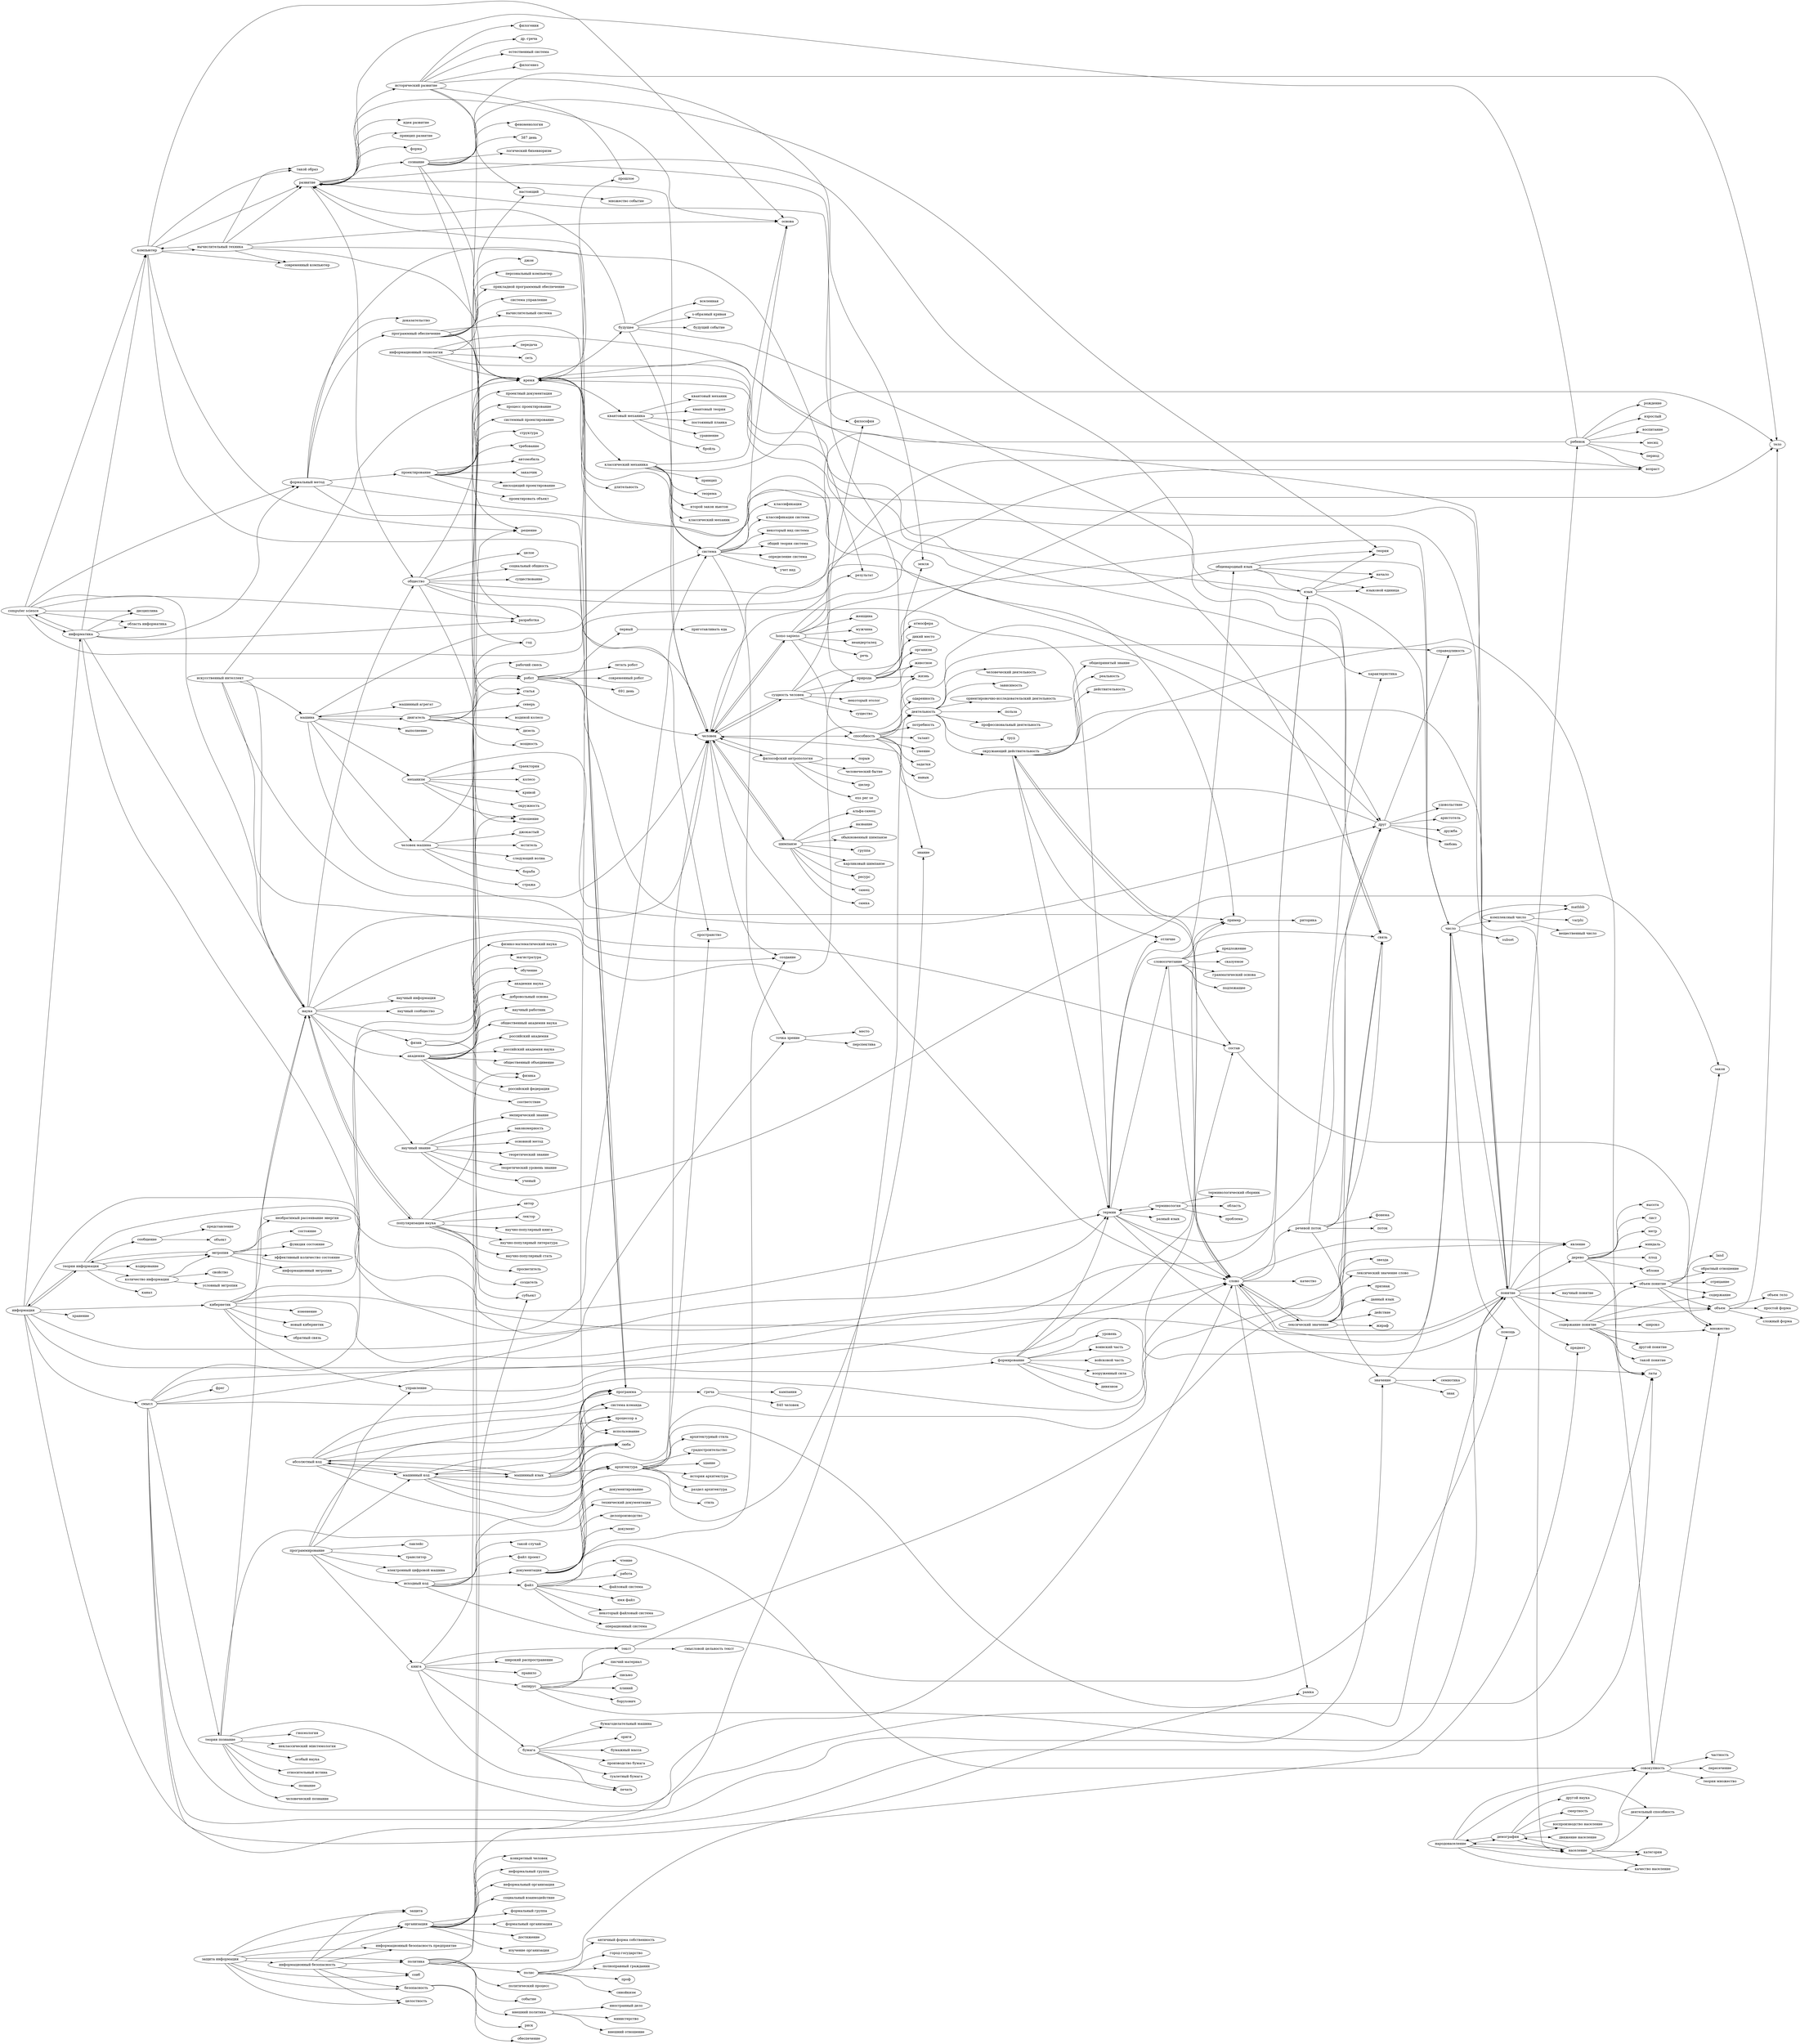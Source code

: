 digraph g {
	rankdir=LR
	"computer science" -> "дисциплина"
	"computer science" -> "информатика"
	"computer science" -> "компьютер"
	"computer science" -> "наука"
	"computer science" -> "область информатика"
	"computer science" -> "разработка"
	"computer science" -> "термин"
	"computer science" -> "формальный метод"
	"homo sapiens" -> "возраст"
	"homo sapiens" -> "женщина"
	"homo sapiens" -> "мужчина"
	"homo sapiens" -> "неандерталец"
	"homo sapiens" -> "результат"
	"homo sapiens" -> "речь"
	"homo sapiens" -> "способность"
	"homo sapiens" -> "человек"
	"homo sapiens" -> "число"
	"абсолютный код" -> "архитектура"
	"абсолютный код" -> "люба"
	"абсолютный код" -> "машинный код"
	"абсолютный код" -> "машинный язык"
	"абсолютный код" -> "программа"
	"абсолютный код" -> "процессор a"
	"абсолютный код" -> "система команда"
	"академия" -> "академия наука"
	"академия" -> "добровольный основа"
	"академия" -> "научный работник"
	"академия" -> "общественный академия наука"
	"академия" -> "общественный объединение"
	"академия" -> "российский академия"
	"академия" -> "российский академия наука"
	"академия" -> "российский федерация"
	"академия" -> "соответствие"
	"архитектура" -> "архитектурный стиль"
	"архитектура" -> "градостроительство"
	"архитектура" -> "друг"
	"архитектура" -> "здание"
	"архитектура" -> "история архитектура"
	"архитектура" -> "латы"
	"архитектура" -> "пространство"
	"архитектура" -> "раздел архитектура"
	"архитектура" -> "стиль"
	"безопасность" -> "обеспечение"
	"безопасность" -> "риск"
	"будущее" -> "s-образный кривая"
	"будущее" -> "будущий событие"
	"будущее" -> "вселенная"
	"будущее" -> "развитие"
	"будущее" -> "связь"
	"будущее" -> "человек"
	"бумага" -> "бумагоделательный машина"
	"бумага" -> "бумажный масса"
	"бумага" -> "ориги"
	"бумага" -> "печать"
	"бумага" -> "производство бумага"
	"бумага" -> "туалетный бумага"
	"внешний политика" -> "внешний отношение"
	"внешний политика" -> "иностранный дело"
	"внешний политика" -> "министерство"
	"время" -> "будущее"
	"время" -> "длительность"
	"время" -> "квантовый механика"
	"время" -> "классический механика"
	"время" -> "пространство"
	"время" -> "прошлое"
	"время" -> "характеристика"
	"вычислительный техника" -> "компьютер"
	"вычислительный техника" -> "основа"
	"вычислительный техника" -> "программа"
	"вычислительный техника" -> "развитие"
	"вычислительный техника" -> "решение"
	"вычислительный техника" -> "современный компьютер"
	"вычислительный техника" -> "такой образ"
	"греча" -> "840 человек"
	"греча" -> "кампания"
	"двигатель" -> "водяной колесо"
	"двигатель" -> "год"
	"двигатель" -> "дизель"
	"двигатель" -> "машина"
	"двигатель" -> "мощность"
	"двигатель" -> "рабочий смесь"
	"двигатель" -> "северь"
	"демография" -> "воспроизводство население"
	"демография" -> "движение население"
	"демография" -> "другой наука"
	"демография" -> "народонаселение"
	"демография" -> "население"
	"демография" -> "смертность"
	"дерево" -> "высота"
	"дерево" -> "латы"
	"дерево" -> "лист"
	"дерево" -> "метр"
	"дерево" -> "миндаль"
	"дерево" -> "плод"
	"дерево" -> "яблоня"
	"деятельность" -> "зависимость"
	"деятельность" -> "окружающий действительность"
	"деятельность" -> "ориентировочно-исследовательский деятельность"
	"деятельность" -> "польза"
	"деятельность" -> "профессиональный деятельность"
	"деятельность" -> "развитие"
	"деятельность" -> "справедливость"
	"деятельность" -> "труд"
	"деятельность" -> "человеческий деятельность"
	"документация" -> "делопроизводство"
	"документация" -> "документ"
	"документация" -> "документирование"
	"документация" -> "использование"
	"документация" -> "программа"
	"документация" -> "совокупность"
	"документация" -> "технический документация"
	"друг" -> "аристотель"
	"друг" -> "дружба"
	"друг" -> "любовь"
	"друг" -> "справедливость"
	"друг" -> "удовольствие"
	"друг" -> "человек"
	"защита информация" -> "безопасность"
	"защита информация" -> "защита"
	"защита информация" -> "информационный безопасность"
	"защита информация" -> "информационный безопасность предприятие"
	"защита информация" -> "организация"
	"защита информация" -> "политика"
	"защита информация" -> "соиб"
	"защита информация" -> "целостность"
	"значение" -> "знак"
	"значение" -> "семиотика"
	"значение" -> "число"
	"информатика" -> "computer science"
	"информатика" -> "дисциплина"
	"информатика" -> "компьютер"
	"информатика" -> "наука"
	"информатика" -> "область информатика"
	"информатика" -> "разработка"
	"информатика" -> "термин"
	"информатика" -> "формальный метод"
	"информационный безопасность" -> "безопасность"
	"информационный безопасность" -> "защита"
	"информационный безопасность" -> "информационный безопасность предприятие"
	"информационный безопасность" -> "организация"
	"информационный безопасность" -> "политика"
	"информационный безопасность" -> "соиб"
	"информационный безопасность" -> "целостность"
	"информационный технология" -> "время"
	"информационный технология" -> "население"
	"информационный технология" -> "настоящий"
	"информационный технология" -> "передача"
	"информационный технология" -> "связь"
	"информационный технология" -> "сеть"
	"информация" -> "информатика"
	"информация" -> "кибернетик"
	"информация" -> "понятие"
	"информация" -> "слово"
	"информация" -> "смысл"
	"информация" -> "теория информация"
	"информация" -> "термин"
	"информация" -> "хранение"
	"информация" -> "число"
	"искусственный интеллект" -> "время"
	"искусственный интеллект" -> "машина"
	"искусственный интеллект" -> "наука"
	"искусственный интеллект" -> "робот"
	"искусственный интеллект" -> "создание"
	"искусственный интеллект" -> "человек"
	"исторический развитие" -> "время"
	"исторический развитие" -> "др.-греча"
	"исторический развитие" -> "естественный система"
	"исторический развитие" -> "земля"
	"исторический развитие" -> "настоящий"
	"исторический развитие" -> "прошлое"
	"исторический развитие" -> "филогенез"
	"исторический развитие" -> "филогения"
	"исходный код" -> "документация"
	"исходный код" -> "помощь"
	"исходный код" -> "такой случай"
	"исходный код" -> "файл"
	"исходный код" -> "файл проект"
	"исходный код" -> "человек"
	"квантовый механика" -> "бройль"
	"квантовый механика" -> "квантовый механик"
	"квантовый механика" -> "квантовый теория"
	"квантовый механика" -> "постоянный планка"
	"квантовый механика" -> "уравнение"
	"кибернетик" -> "изменение"
	"кибернетик" -> "наука"
	"кибернетик" -> "новый кибернетик"
	"кибернетик" -> "обратный связь"
	"кибернетик" -> "понятие"
	"кибернетик" -> "система"
	"кибернетик" -> "статья"
	"кибернетик" -> "управление"
	"классический механика" -> "второй закон ньютон"
	"классический механика" -> "классический механик"
	"классический механика" -> "основа"
	"классический механика" -> "принцип"
	"классический механика" -> "система"
	"классический механика" -> "тело"
	"классический механика" -> "теорема"
	"книга" -> "бумага"
	"книга" -> "время"
	"книга" -> "папирус"
	"книга" -> "печать"
	"книга" -> "правило"
	"книга" -> "текст"
	"книга" -> "широкий распространение"
	"количество информация" -> "свойство"
	"количество информация" -> "условный энтропия"
	"количество информация" -> "энтропия"
	"комплексный число" -> "mathbb"
	"комплексный число" -> "varphi"
	"комплексный число" -> "вещественный число"
	"компьютер" -> "вычислительный техника"
	"компьютер" -> "основа"
	"компьютер" -> "программа"
	"компьютер" -> "развитие"
	"компьютер" -> "решение"
	"компьютер" -> "современный компьютер"
	"компьютер" -> "такой образ"
	"лексический значение" -> "данный язык"
	"лексический значение" -> "действие"
	"лексический значение" -> "жираф"
	"лексический значение" -> "звезда"
	"лексический значение" -> "лексический значение слово"
	"лексический значение" -> "признак"
	"лексический значение" -> "слово"
	"лексический значение" -> "явление"
	"машина" -> "выполнение"
	"машина" -> "двигатель"
	"машина" -> "машинный агрегат"
	"машина" -> "механизм"
	"машина" -> "система"
	"машина" -> "состав"
	"машина" -> "человек-машина"
	"машинный код" -> "абсолютный код"
	"машинный код" -> "архитектура"
	"машинный код" -> "люба"
	"машинный код" -> "машинный язык"
	"машинный код" -> "программа"
	"машинный код" -> "процессор a"
	"машинный код" -> "система команда"
	"машинный язык" -> "абсолютный код"
	"машинный язык" -> "архитектура"
	"машинный язык" -> "люба"
	"машинный язык" -> "машинный код"
	"машинный язык" -> "программа"
	"машинный язык" -> "процессор a"
	"машинный язык" -> "система команда"
	"механизм" -> "друг"
	"механизм" -> "колесо"
	"механизм" -> "кривой"
	"механизм" -> "окружность"
	"механизм" -> "отношение"
	"механизм" -> "траектория"
	"народонаселение" -> "демография"
	"народонаселение" -> "деятельный способность"
	"народонаселение" -> "категория"
	"народонаселение" -> "качество население"
	"народонаселение" -> "население"
	"народонаселение" -> "совокупность"
	"население" -> "демография"
	"население" -> "деятельный способность"
	"население" -> "категория"
	"население" -> "качество население"
	"население" -> "народонаселение"
	"население" -> "совокупность"
	"настоящий" -> "множество событие"
	"наука" -> "академия"
	"наука" -> "научный знание"
	"наука" -> "научный информация"
	"наука" -> "научный сообщество"
	"наука" -> "общество"
	"наука" -> "популяризация наука"
	"наука" -> "природа"
	"наука" -> "физик"
	"наука" -> "человек"
	"научный знание" -> "закон"
	"научный знание" -> "закономерность"
	"научный знание" -> "основной метод"
	"научный знание" -> "теоретический знание"
	"научный знание" -> "теоретический уровень знание"
	"научный знание" -> "ученый"
	"научный знание" -> "эмпирический знание"
	"общенародный язык" -> "время"
	"общенародный язык" -> "начало"
	"общенародный язык" -> "теория"
	"общенародный язык" -> "число"
	"общенародный язык" -> "язык"
	"общенародный язык" -> "языковой единица"
	"общество" -> "время"
	"общество" -> "друг"
	"общество" -> "отношение"
	"общество" -> "понятие"
	"общество" -> "социальный общность"
	"общество" -> "существование"
	"общество" -> "целое"
	"общество" -> "человек"
	"объем" -> "объем тело"
	"объем понятие" -> "land"
	"объем понятие" -> "закон"
	"объем понятие" -> "множество"
	"объем понятие" -> "обратный отношение"
	"объем понятие" -> "объем"
	"объем понятие" -> "отрицание"
	"объем понятие" -> "содержание"
	"объем" -> "простой форма"
	"объем" -> "сложный форма"
	"объем" -> "тело"
	"окружающий действительность" -> "действительность"
	"окружающий действительность" -> "латы"
	"окружающий действительность" -> "общепринятый знание"
	"окружающий действительность" -> "отличие"
	"окружающий действительность" -> "понятие"
	"окружающий действительность" -> "реальность"
	"окружающий действительность" -> "слово"
	"окружающий действительность" -> "термин"
	"организация" -> "деятельность"
	"организация" -> "достижение"
	"организация" -> "изучение организация"
	"организация" -> "конкретный человек"
	"организация" -> "неформальный группа"
	"организация" -> "неформальный организация"
	"организация" -> "социальный взаимодействие"
	"организация" -> "формальный группа"
	"организация" -> "формальный организация"
	"папирус" -> "борухович"
	"папирус" -> "латы"
	"папирус" -> "писчий материал"
	"папирус" -> "письмо"
	"папирус" -> "плиний"
	"папирус" -> "текст"
	"первый" -> "приготавливать еда"
	"полис" -> "античный форма собственность"
	"полис" -> "город-государство"
	"полис" -> "полноправный гражданин"
	"полис" -> "проф"
	"полис" -> "синойкизм"
	"политика" -> "внешний политика"
	"политика" -> "полис"
	"политика" -> "политический процесс"
	"политика" -> "рамка"
	"политика" -> "решение"
	"политика" -> "событие"
	"политика" -> "субъект"
	"понятие" -> "дерево"
	"понятие" -> "научный понятие"
	"понятие" -> "объем"
	"понятие" -> "объем понятие"
	"понятие" -> "предмет"
	"понятие" -> "ребенок"
	"понятие" -> "слово"
	"понятие" -> "содержание понятие"
	"понятие" -> "явление"
	"популяризация наука" -> "автор"
	"популяризация наука" -> "лектор"
	"популяризация наука" -> "наука"
	"популяризация наука" -> "научно-популярный книга"
	"популяризация наука" -> "научно-популярный литература"
	"популяризация наука" -> "научно-популярный стать"
	"популяризация наука" -> "просветитель"
	"популяризация наука" -> "создатель"
	"популяризация наука" -> "физика"
	"пример" -> "риторика"
	"природа" -> "атмосфера"
	"природа" -> "время"
	"природа" -> "дикий место"
	"природа" -> "животное"
	"природа" -> "жизнь"
	"природа" -> "земля"
	"природа" -> "организм"
	"программа" -> "греча"
	"программирование" -> "исходный код"
	"программирование" -> "книга"
	"программирование" -> "лавлейс"
	"программирование" -> "машинный код"
	"программирование" -> "программа"
	"программирование" -> "транслятор"
	"программирование" -> "управление"
	"программирование" -> "электронный цифровой машина"
	"программный обеспечение" -> "вычислительный система"
	"программный обеспечение" -> "год"
	"программный обеспечение" -> "джон"
	"программный обеспечение" -> "персональный компьютер"
	"программный обеспечение" -> "прикладной программный обеспечение"
	"программный обеспечение" -> "программа"
	"программный обеспечение" -> "разработка"
	"программный обеспечение" -> "система управление"
	"программный обеспечение" -> "статья"
	"проектирование" -> "автомобиль"
	"проектирование" -> "заказчик"
	"проектирование" -> "нисходящий проектирование"
	"проектирование" -> "проектировать объект"
	"проектирование" -> "проектный документация"
	"проектирование" -> "процесс проектирование"
	"проектирование" -> "системный проектирование"
	"проектирование" -> "структура"
	"проектирование" -> "требование"
	"развитие" -> "идея развитие"
	"развитие" -> "исторический развитие"
	"развитие" -> "общество"
	"развитие" -> "основа"
	"развитие" -> "принцип развитие"
	"развитие" -> "связь"
	"развитие" -> "система"
	"развитие" -> "сознание"
	"развитие" -> "форма"
	"ребенок" -> "взрослый"
	"ребенок" -> "возраст"
	"ребенок" -> "воспитание"
	"ребенок" -> "месяц"
	"ребенок" -> "период"
	"ребенок" -> "развитие"
	"ребенок" -> "рождение"
	"ребенок" -> "человек"
	"речевой поток" -> "друг"
	"речевой поток" -> "значение"
	"речевой поток" -> "поток"
	"речевой поток" -> "связь"
	"речевой поток" -> "фонема"
	"речевой поток" -> "характеристика"
	"робот" -> "691 день"
	"робот" -> "летать робот"
	"робот" -> "первый"
	"робот" -> "пример"
	"робот" -> "современный робот"
	"робот" -> "человек"
	"система" -> "классификация"
	"система" -> "классификация система"
	"система" -> "некоторый вид система"
	"система" -> "общий теория система"
	"система" -> "определение система"
	"система" -> "основа"
	"система" -> "понятие"
	"система" -> "точка зрение"
	"система" -> "учет вид"
	"слово" -> "качество"
	"слово" -> "лексический значение"
	"слово" -> "окружающий действительность"
	"слово" -> "понятие"
	"слово" -> "рамка"
	"слово" -> "речевой поток"
	"словосочетание" -> "грамматический основа"
	"словосочетание" -> "подлежащее"
	"словосочетание" -> "предложение"
	"словосочетание" -> "пример"
	"словосочетание" -> "связь"
	"словосочетание" -> "сказуемое"
	"словосочетание" -> "слово"
	"словосочетание" -> "состав"
	"слово" -> "явление"
	"слово" -> "язык"
	"смысл" -> "значение"
	"смысл" -> "отношение"
	"смысл" -> "понятие"
	"смысл" -> "предмет"
	"смысл" -> "слово"
	"смысл" -> "теория познание"
	"смысл" -> "точка зрение"
	"смысл" -> "фрег"
	"смысл" -> "язык"
	"совокупность" -> "множество"
	"совокупность" -> "пересечение"
	"совокупность" -> "теория множество"
	"совокупность" -> "частность"
	"содержание понятие" -> "другой понятие"
	"содержание понятие" -> "множество"
	"содержание понятие" -> "объем"
	"содержание понятие" -> "объем понятие"
	"содержание понятие" -> "совокупность"
	"содержание понятие" -> "содержание"
	"содержание понятие" -> "такой понятие"
	"содержание понятие" -> "широко"
	"сознание" -> "387 день"
	"сознание" -> "время"
	"сознание" -> "логический бихевиоризм"
	"сознание" -> "субъект"
	"сознание" -> "тело"
	"сознание" -> "теория"
	"сознание" -> "феноменология"
	"сознание" -> "философия"
	"сообщение" -> "объект"
	"сообщение" -> "представление"
	"состав" -> "множество"
	"способность" -> "деятельность"
	"способность" -> "друг"
	"способность" -> "задатки"
	"способность" -> "знание"
	"способность" -> "навык"
	"способность" -> "одаренность"
	"способность" -> "потребность"
	"способность" -> "талант"
	"способность" -> "умение"
	"сущность человек" -> "животное"
	"сущность человек" -> "некоторый этолог"
	"сущность человек" -> "природа"
	"сущность человек" -> "существо"
	"сущность человек" -> "тело"
	"сущность человек" -> "философия"
	"сущность человек" -> "человек"
	"текст" -> "связь"
	"текст" -> "смысловой цельность текст"
	"теория информация" -> "информация"
	"теория информация" -> "канал"
	"теория информация" -> "кодирование"
	"теория информация" -> "количество информация"
	"теория информация" -> "связь"
	"теория информация" -> "сообщение"
	"теория информация" -> "энтропия"
	"теория познание" -> "гносеология"
	"теория познание" -> "знание"
	"теория познание" -> "наука"
	"теория познание" -> "неклассический эпистемология"
	"теория познание" -> "особый наука"
	"теория познание" -> "относительный истина"
	"теория познание" -> "познание"
	"теория познание" -> "слово"
	"теория познание" -> "человеческий познание"
	"термин" -> "друг"
	"термин" -> "латы"
	"термин" -> "общенародный язык"
	"терминология" -> "область"
	"терминология" -> "проблема"
	"терминология" -> "термин"
	"терминология" -> "терминологический сборник"
	"термин" -> "отличие"
	"термин" -> "разный язык"
	"термин" -> "слово"
	"термин" -> "словосочетание"
	"термин" -> "терминология"
	"точка зрение" -> "место"
	"точка зрение" -> "перспектива"
	"управление" -> "формирование"
	"файл" -> "имя файл"
	"файл" -> "некоторый файловый система"
	"файл" -> "операционный система"
	"файл" -> "работа"
	"файл" -> "создание"
	"файл" -> "файловый система"
	"файл" -> "чтение"
	"физик" -> "магистратура"
	"физик" -> "обучение"
	"физик" -> "физика"
	"физик" -> "физико-математический наука"
	"философский антропология" -> "ens per se"
	"философский антропология" -> "жизнь"
	"философский антропология" -> "порыв"
	"философский антропология" -> "человек"
	"философский антропология" -> "человеческий бытие"
	"философский антропология" -> "шелер"
	"формальный метод" -> "доказательство"
	"формальный метод" -> "использование"
	"формальный метод" -> "пример"
	"формальный метод" -> "программный обеспечение"
	"формальный метод" -> "проектирование"
	"формальный метод" -> "результат"
	"формирование" -> "воинский часть"
	"формирование" -> "войсковой часть"
	"формирование" -> "вооруженный сила"
	"формирование" -> "дивизион"
	"формирование" -> "пример"
	"формирование" -> "состав"
	"формирование" -> "термин"
	"формирование" -> "уровень"
	"человек" -> "homo sapiens"
	"человек" -> "возраст"
	"человек-машина" -> "борьба"
	"человек-машина" -> "джокастый"
	"человек-машина" -> "мститель"
	"человек-машина" -> "робот"
	"человек-машина" -> "следующий волна"
	"человек-машина" -> "стража"
	"человек" -> "развитие"
	"человек" -> "слово"
	"человек" -> "создание"
	"человек" -> "способность"
	"человек" -> "сущность человек"
	"человек" -> "философский антропология"
	"человек" -> "шимпанзе"
	"число" -> "mathbb"
	"число" -> "subset"
	"число" -> "комплексный число"
	"число" -> "помощь"
	"число" -> "понятие"
	"шимпанзе" -> "альфа-самец"
	"шимпанзе" -> "группа"
	"шимпанзе" -> "карликовый шимпанзе"
	"шимпанзе" -> "название"
	"шимпанзе" -> "обыкновенный шимпанзе"
	"шимпанзе" -> "ресурс"
	"шимпанзе" -> "самец"
	"шимпанзе" -> "самка"
	"шимпанзе" -> "человек"
	"энтропия" -> "информационный энтропия"
	"энтропия" -> "необратимый рассеивание энергия"
	"энтропия" -> "состояние"
	"энтропия" -> "теория информация"
	"энтропия" -> "функция состояние"
	"энтропия" -> "эффективный количество состояние"
	"язык" -> "время"
	"язык" -> "начало"
	"язык" -> "теория"
	"язык" -> "число"
	"язык" -> "языковой единица"
}